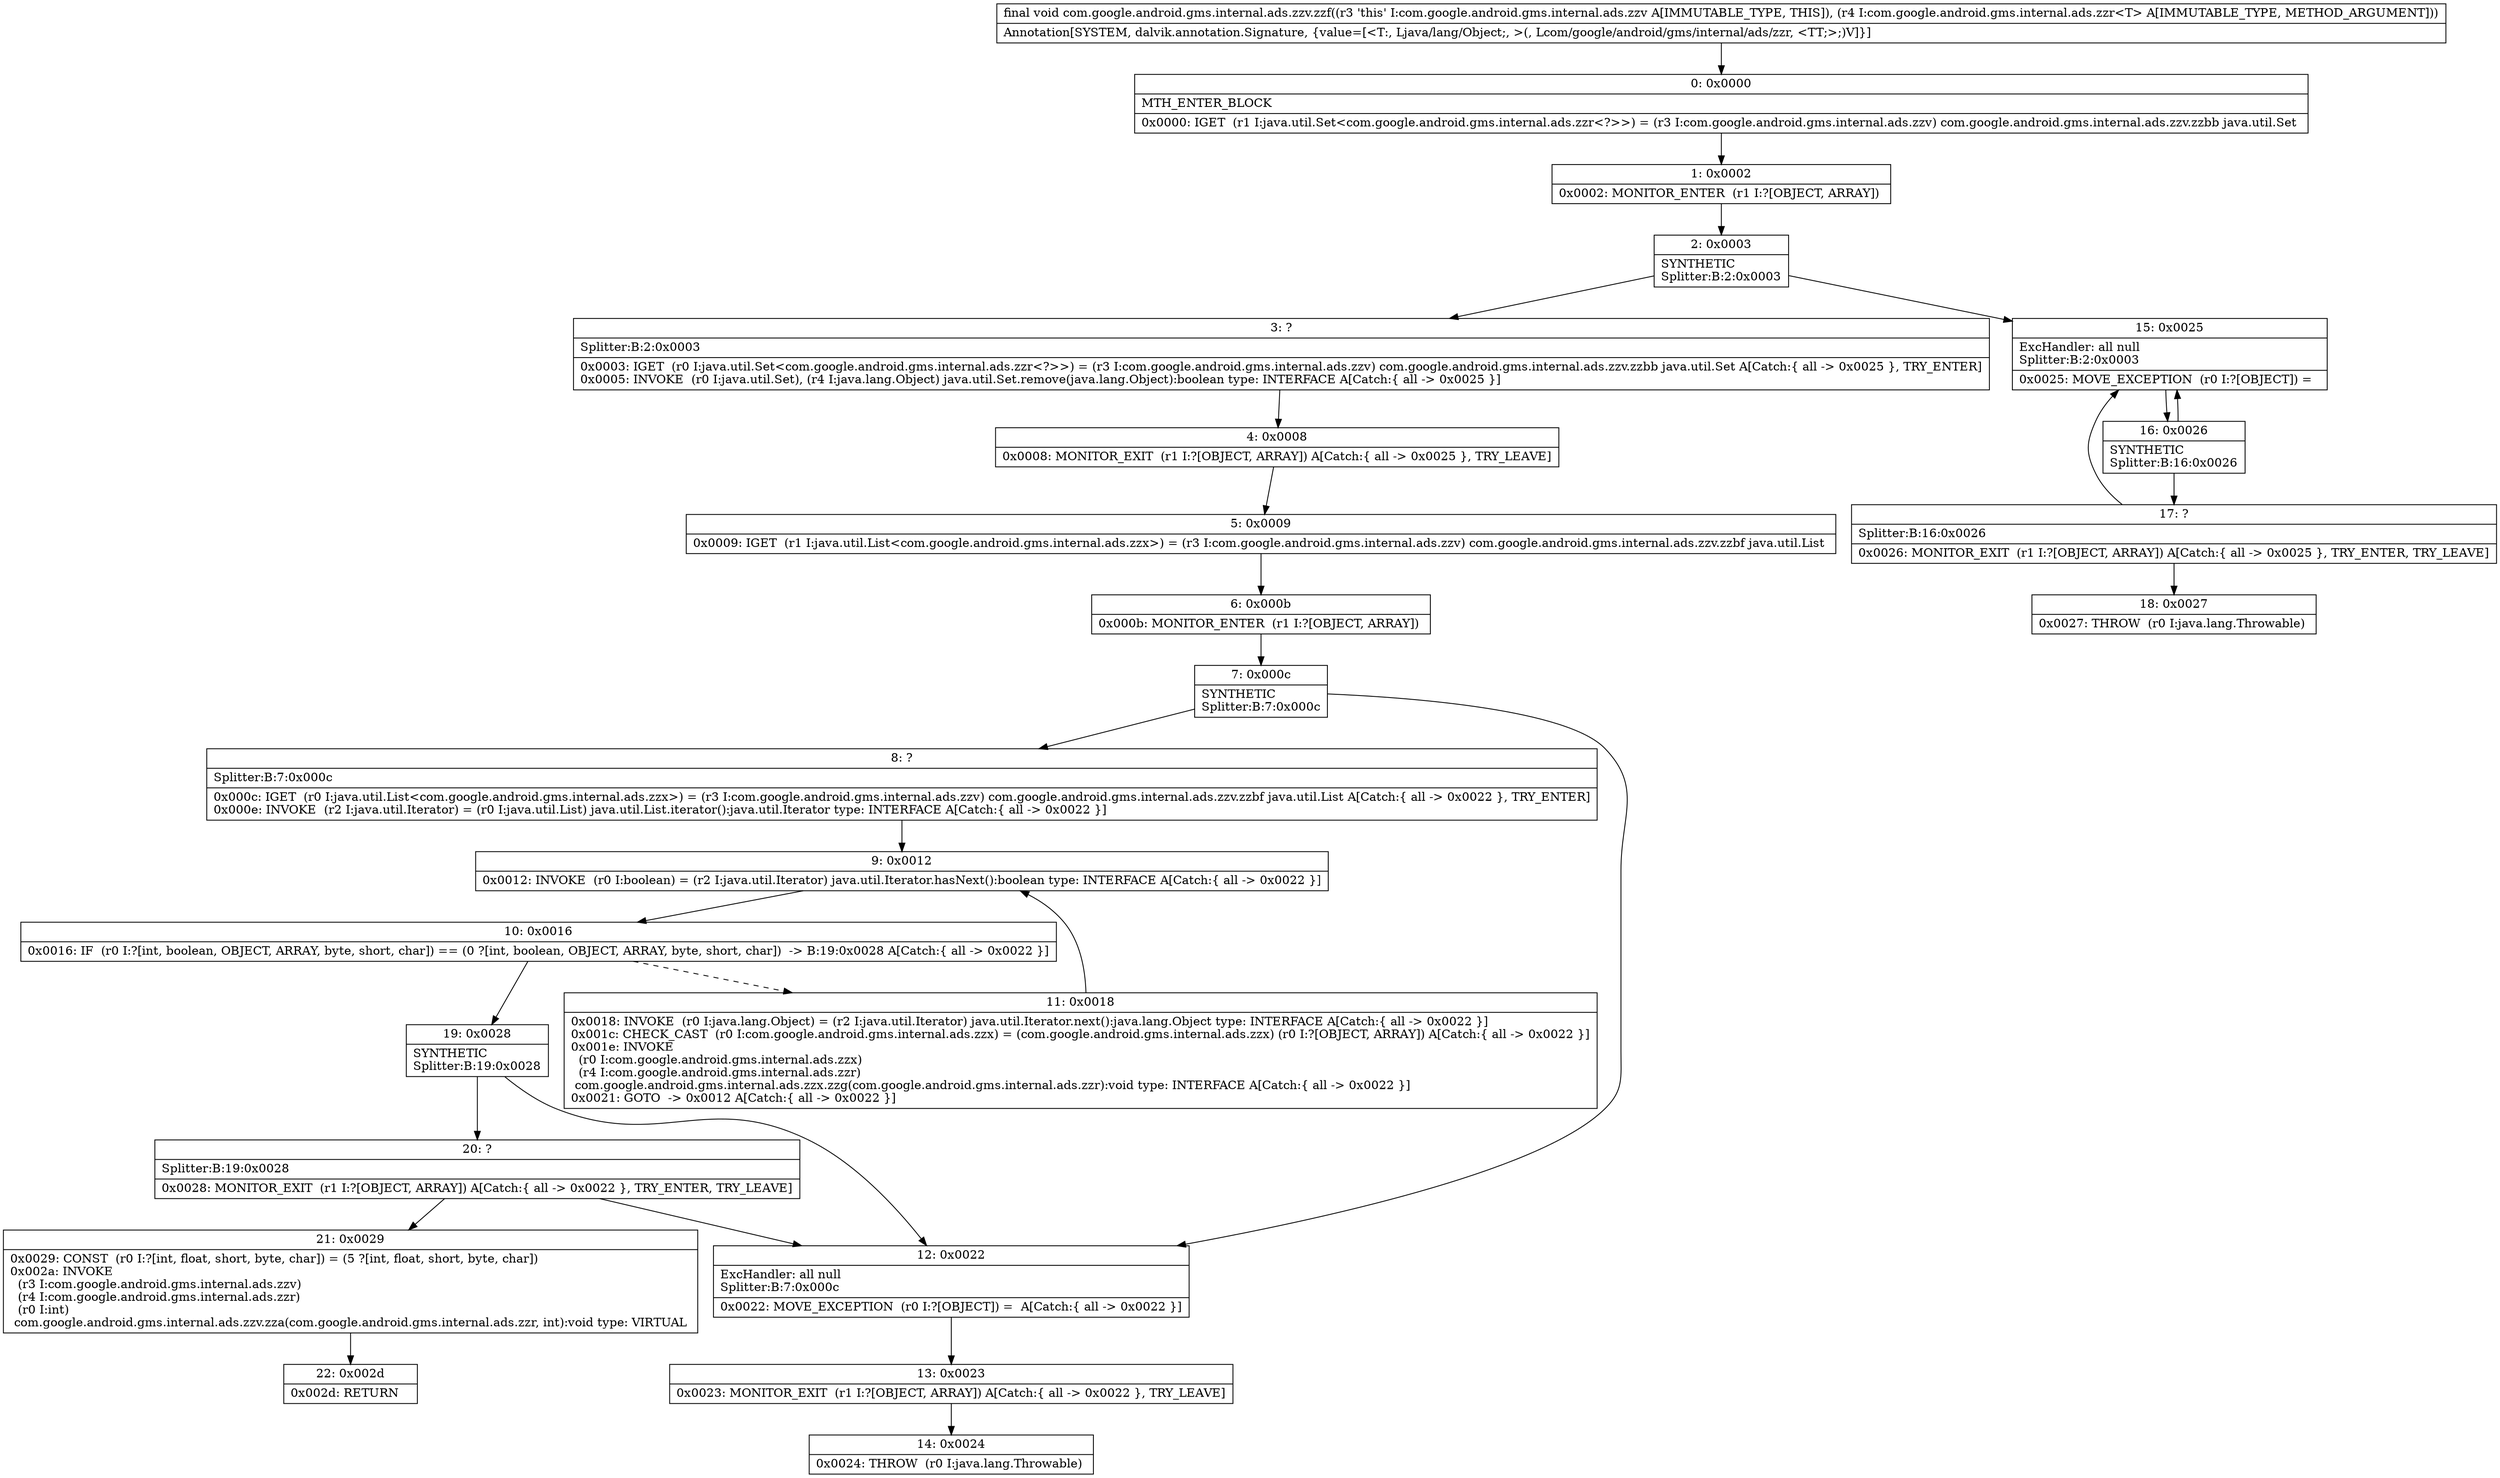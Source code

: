 digraph "CFG forcom.google.android.gms.internal.ads.zzv.zzf(Lcom\/google\/android\/gms\/internal\/ads\/zzr;)V" {
Node_0 [shape=record,label="{0\:\ 0x0000|MTH_ENTER_BLOCK\l|0x0000: IGET  (r1 I:java.util.Set\<com.google.android.gms.internal.ads.zzr\<?\>\>) = (r3 I:com.google.android.gms.internal.ads.zzv) com.google.android.gms.internal.ads.zzv.zzbb java.util.Set \l}"];
Node_1 [shape=record,label="{1\:\ 0x0002|0x0002: MONITOR_ENTER  (r1 I:?[OBJECT, ARRAY]) \l}"];
Node_2 [shape=record,label="{2\:\ 0x0003|SYNTHETIC\lSplitter:B:2:0x0003\l}"];
Node_3 [shape=record,label="{3\:\ ?|Splitter:B:2:0x0003\l|0x0003: IGET  (r0 I:java.util.Set\<com.google.android.gms.internal.ads.zzr\<?\>\>) = (r3 I:com.google.android.gms.internal.ads.zzv) com.google.android.gms.internal.ads.zzv.zzbb java.util.Set A[Catch:\{ all \-\> 0x0025 \}, TRY_ENTER]\l0x0005: INVOKE  (r0 I:java.util.Set), (r4 I:java.lang.Object) java.util.Set.remove(java.lang.Object):boolean type: INTERFACE A[Catch:\{ all \-\> 0x0025 \}]\l}"];
Node_4 [shape=record,label="{4\:\ 0x0008|0x0008: MONITOR_EXIT  (r1 I:?[OBJECT, ARRAY]) A[Catch:\{ all \-\> 0x0025 \}, TRY_LEAVE]\l}"];
Node_5 [shape=record,label="{5\:\ 0x0009|0x0009: IGET  (r1 I:java.util.List\<com.google.android.gms.internal.ads.zzx\>) = (r3 I:com.google.android.gms.internal.ads.zzv) com.google.android.gms.internal.ads.zzv.zzbf java.util.List \l}"];
Node_6 [shape=record,label="{6\:\ 0x000b|0x000b: MONITOR_ENTER  (r1 I:?[OBJECT, ARRAY]) \l}"];
Node_7 [shape=record,label="{7\:\ 0x000c|SYNTHETIC\lSplitter:B:7:0x000c\l}"];
Node_8 [shape=record,label="{8\:\ ?|Splitter:B:7:0x000c\l|0x000c: IGET  (r0 I:java.util.List\<com.google.android.gms.internal.ads.zzx\>) = (r3 I:com.google.android.gms.internal.ads.zzv) com.google.android.gms.internal.ads.zzv.zzbf java.util.List A[Catch:\{ all \-\> 0x0022 \}, TRY_ENTER]\l0x000e: INVOKE  (r2 I:java.util.Iterator) = (r0 I:java.util.List) java.util.List.iterator():java.util.Iterator type: INTERFACE A[Catch:\{ all \-\> 0x0022 \}]\l}"];
Node_9 [shape=record,label="{9\:\ 0x0012|0x0012: INVOKE  (r0 I:boolean) = (r2 I:java.util.Iterator) java.util.Iterator.hasNext():boolean type: INTERFACE A[Catch:\{ all \-\> 0x0022 \}]\l}"];
Node_10 [shape=record,label="{10\:\ 0x0016|0x0016: IF  (r0 I:?[int, boolean, OBJECT, ARRAY, byte, short, char]) == (0 ?[int, boolean, OBJECT, ARRAY, byte, short, char])  \-\> B:19:0x0028 A[Catch:\{ all \-\> 0x0022 \}]\l}"];
Node_11 [shape=record,label="{11\:\ 0x0018|0x0018: INVOKE  (r0 I:java.lang.Object) = (r2 I:java.util.Iterator) java.util.Iterator.next():java.lang.Object type: INTERFACE A[Catch:\{ all \-\> 0x0022 \}]\l0x001c: CHECK_CAST  (r0 I:com.google.android.gms.internal.ads.zzx) = (com.google.android.gms.internal.ads.zzx) (r0 I:?[OBJECT, ARRAY]) A[Catch:\{ all \-\> 0x0022 \}]\l0x001e: INVOKE  \l  (r0 I:com.google.android.gms.internal.ads.zzx)\l  (r4 I:com.google.android.gms.internal.ads.zzr)\l com.google.android.gms.internal.ads.zzx.zzg(com.google.android.gms.internal.ads.zzr):void type: INTERFACE A[Catch:\{ all \-\> 0x0022 \}]\l0x0021: GOTO  \-\> 0x0012 A[Catch:\{ all \-\> 0x0022 \}]\l}"];
Node_12 [shape=record,label="{12\:\ 0x0022|ExcHandler: all null\lSplitter:B:7:0x000c\l|0x0022: MOVE_EXCEPTION  (r0 I:?[OBJECT]) =  A[Catch:\{ all \-\> 0x0022 \}]\l}"];
Node_13 [shape=record,label="{13\:\ 0x0023|0x0023: MONITOR_EXIT  (r1 I:?[OBJECT, ARRAY]) A[Catch:\{ all \-\> 0x0022 \}, TRY_LEAVE]\l}"];
Node_14 [shape=record,label="{14\:\ 0x0024|0x0024: THROW  (r0 I:java.lang.Throwable) \l}"];
Node_15 [shape=record,label="{15\:\ 0x0025|ExcHandler: all null\lSplitter:B:2:0x0003\l|0x0025: MOVE_EXCEPTION  (r0 I:?[OBJECT]) =  \l}"];
Node_16 [shape=record,label="{16\:\ 0x0026|SYNTHETIC\lSplitter:B:16:0x0026\l}"];
Node_17 [shape=record,label="{17\:\ ?|Splitter:B:16:0x0026\l|0x0026: MONITOR_EXIT  (r1 I:?[OBJECT, ARRAY]) A[Catch:\{ all \-\> 0x0025 \}, TRY_ENTER, TRY_LEAVE]\l}"];
Node_18 [shape=record,label="{18\:\ 0x0027|0x0027: THROW  (r0 I:java.lang.Throwable) \l}"];
Node_19 [shape=record,label="{19\:\ 0x0028|SYNTHETIC\lSplitter:B:19:0x0028\l}"];
Node_20 [shape=record,label="{20\:\ ?|Splitter:B:19:0x0028\l|0x0028: MONITOR_EXIT  (r1 I:?[OBJECT, ARRAY]) A[Catch:\{ all \-\> 0x0022 \}, TRY_ENTER, TRY_LEAVE]\l}"];
Node_21 [shape=record,label="{21\:\ 0x0029|0x0029: CONST  (r0 I:?[int, float, short, byte, char]) = (5 ?[int, float, short, byte, char]) \l0x002a: INVOKE  \l  (r3 I:com.google.android.gms.internal.ads.zzv)\l  (r4 I:com.google.android.gms.internal.ads.zzr)\l  (r0 I:int)\l com.google.android.gms.internal.ads.zzv.zza(com.google.android.gms.internal.ads.zzr, int):void type: VIRTUAL \l}"];
Node_22 [shape=record,label="{22\:\ 0x002d|0x002d: RETURN   \l}"];
MethodNode[shape=record,label="{final void com.google.android.gms.internal.ads.zzv.zzf((r3 'this' I:com.google.android.gms.internal.ads.zzv A[IMMUTABLE_TYPE, THIS]), (r4 I:com.google.android.gms.internal.ads.zzr\<T\> A[IMMUTABLE_TYPE, METHOD_ARGUMENT]))  | Annotation[SYSTEM, dalvik.annotation.Signature, \{value=[\<T:, Ljava\/lang\/Object;, \>(, Lcom\/google\/android\/gms\/internal\/ads\/zzr, \<TT;\>;)V]\}]\l}"];
MethodNode -> Node_0;
Node_0 -> Node_1;
Node_1 -> Node_2;
Node_2 -> Node_3;
Node_2 -> Node_15;
Node_3 -> Node_4;
Node_4 -> Node_5;
Node_5 -> Node_6;
Node_6 -> Node_7;
Node_7 -> Node_8;
Node_7 -> Node_12;
Node_8 -> Node_9;
Node_9 -> Node_10;
Node_10 -> Node_11[style=dashed];
Node_10 -> Node_19;
Node_11 -> Node_9;
Node_12 -> Node_13;
Node_13 -> Node_14;
Node_15 -> Node_16;
Node_16 -> Node_17;
Node_16 -> Node_15;
Node_17 -> Node_18;
Node_17 -> Node_15;
Node_19 -> Node_20;
Node_19 -> Node_12;
Node_20 -> Node_21;
Node_20 -> Node_12;
Node_21 -> Node_22;
}

